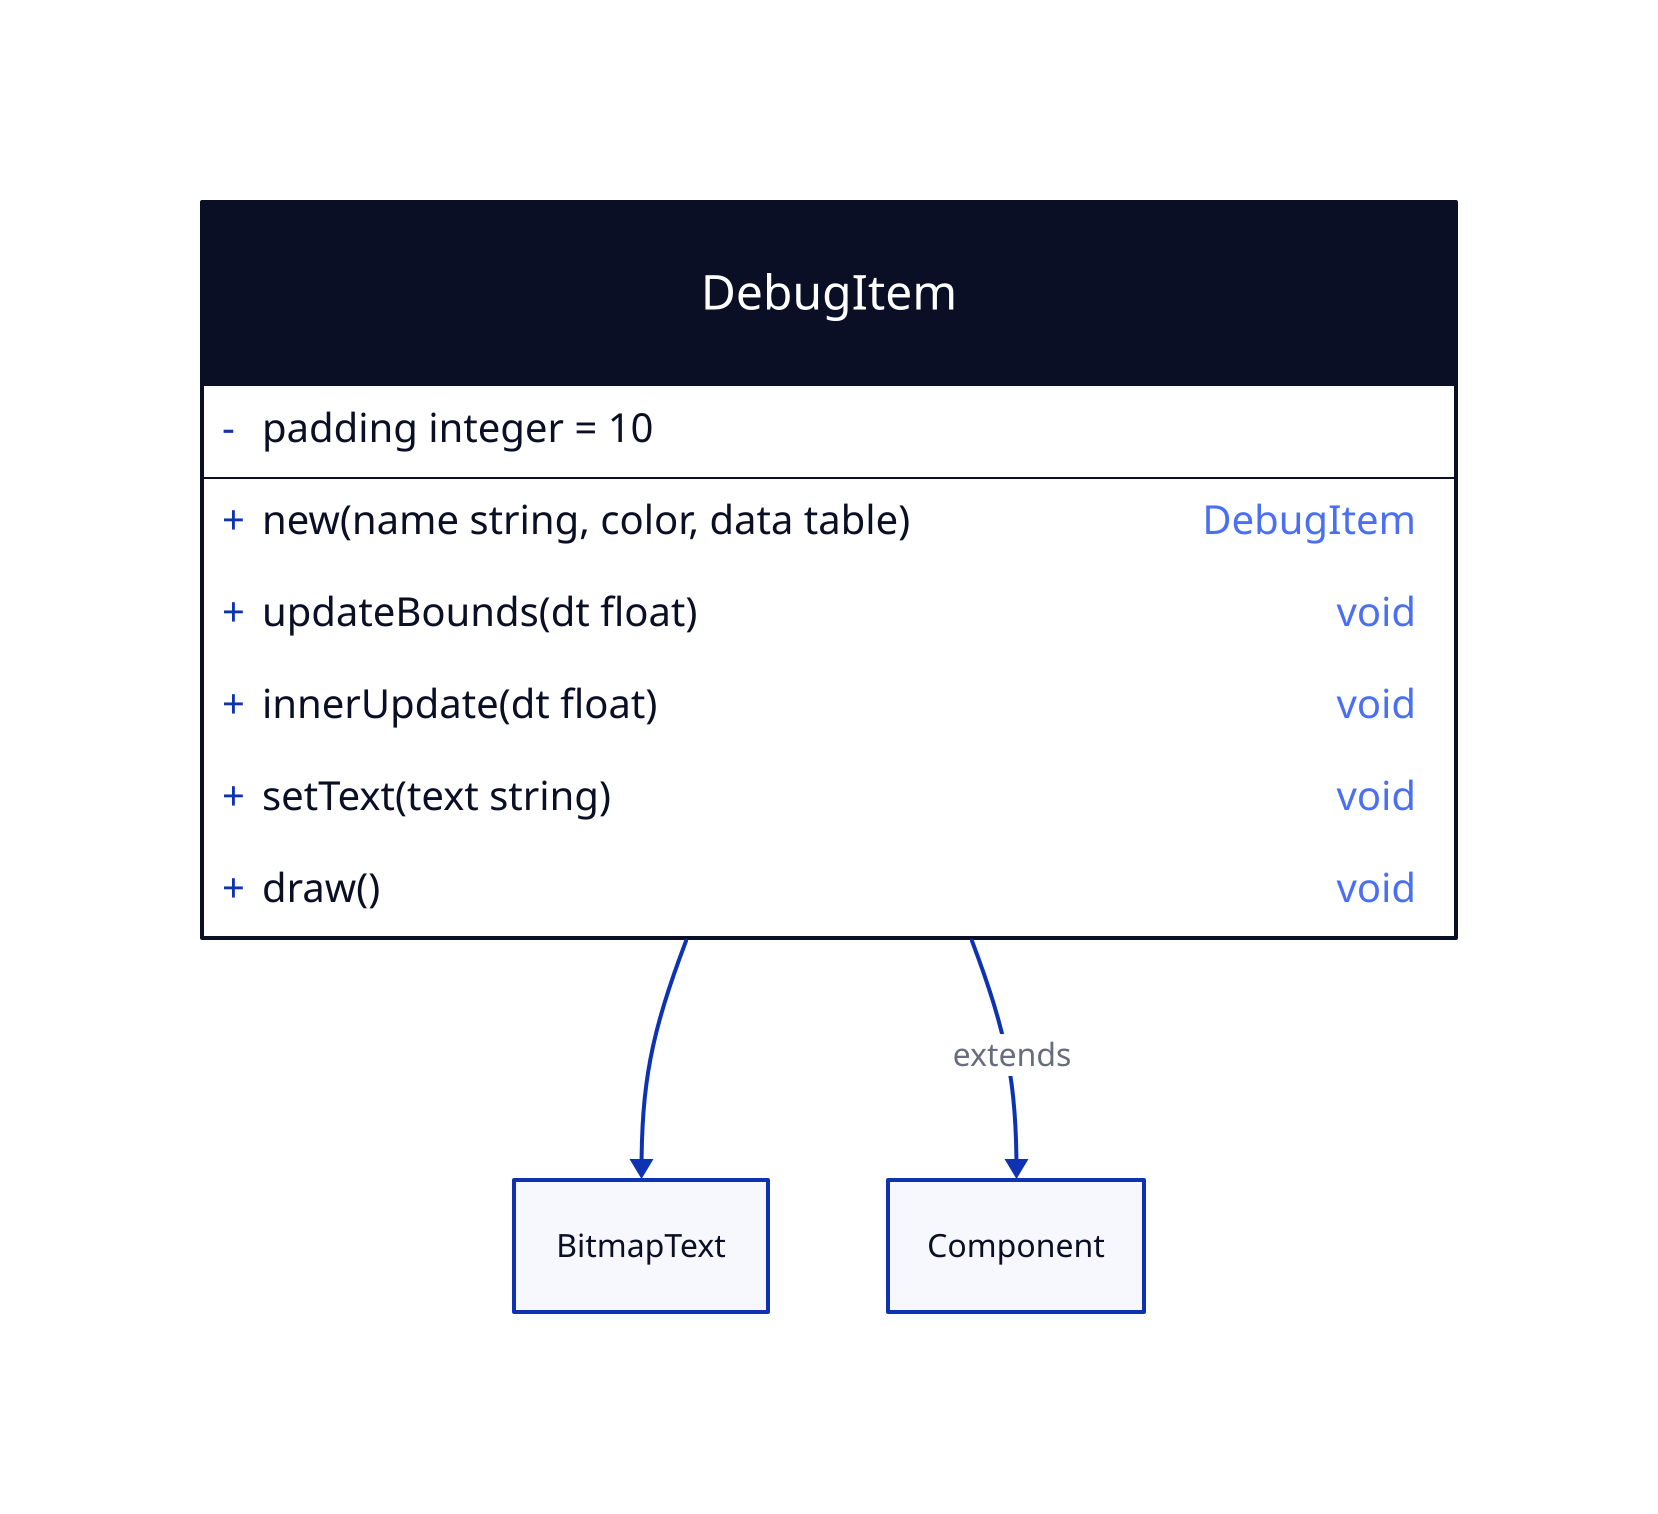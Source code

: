 DebugItem: {
  shape: class

  +new(name string, color, data table): DebugItem

  -padding integer = 10

  +updateBounds(dt float): void
  +innerUpdate(dt float): void
  +setText(text string): void
  +draw(): void
}
DebugItem -> BitmapText
  DebugItem -> Component: extends
